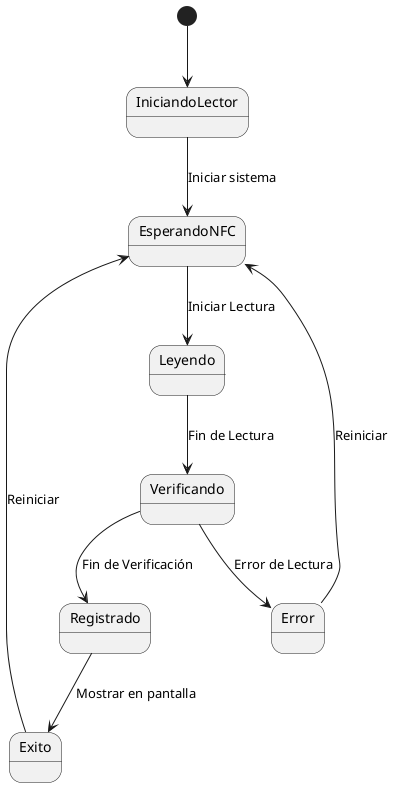 @startuml

[*] --> IniciandoLector

    IniciandoLector --> EsperandoNFC: Iniciar sistema 

    EsperandoNFC--> Leyendo : Iniciar Lectura

    Leyendo --> Verificando : Fin de Lectura

    Verificando --> Registrado: Fin de Verificación

    Registrado --> Exito: Mostrar en pantalla
    
    Exito --> EsperandoNFC: Reiniciar

    Verificando  --> Error : Error de Lectura

    Error --> EsperandoNFC : Reiniciar

@enduml
